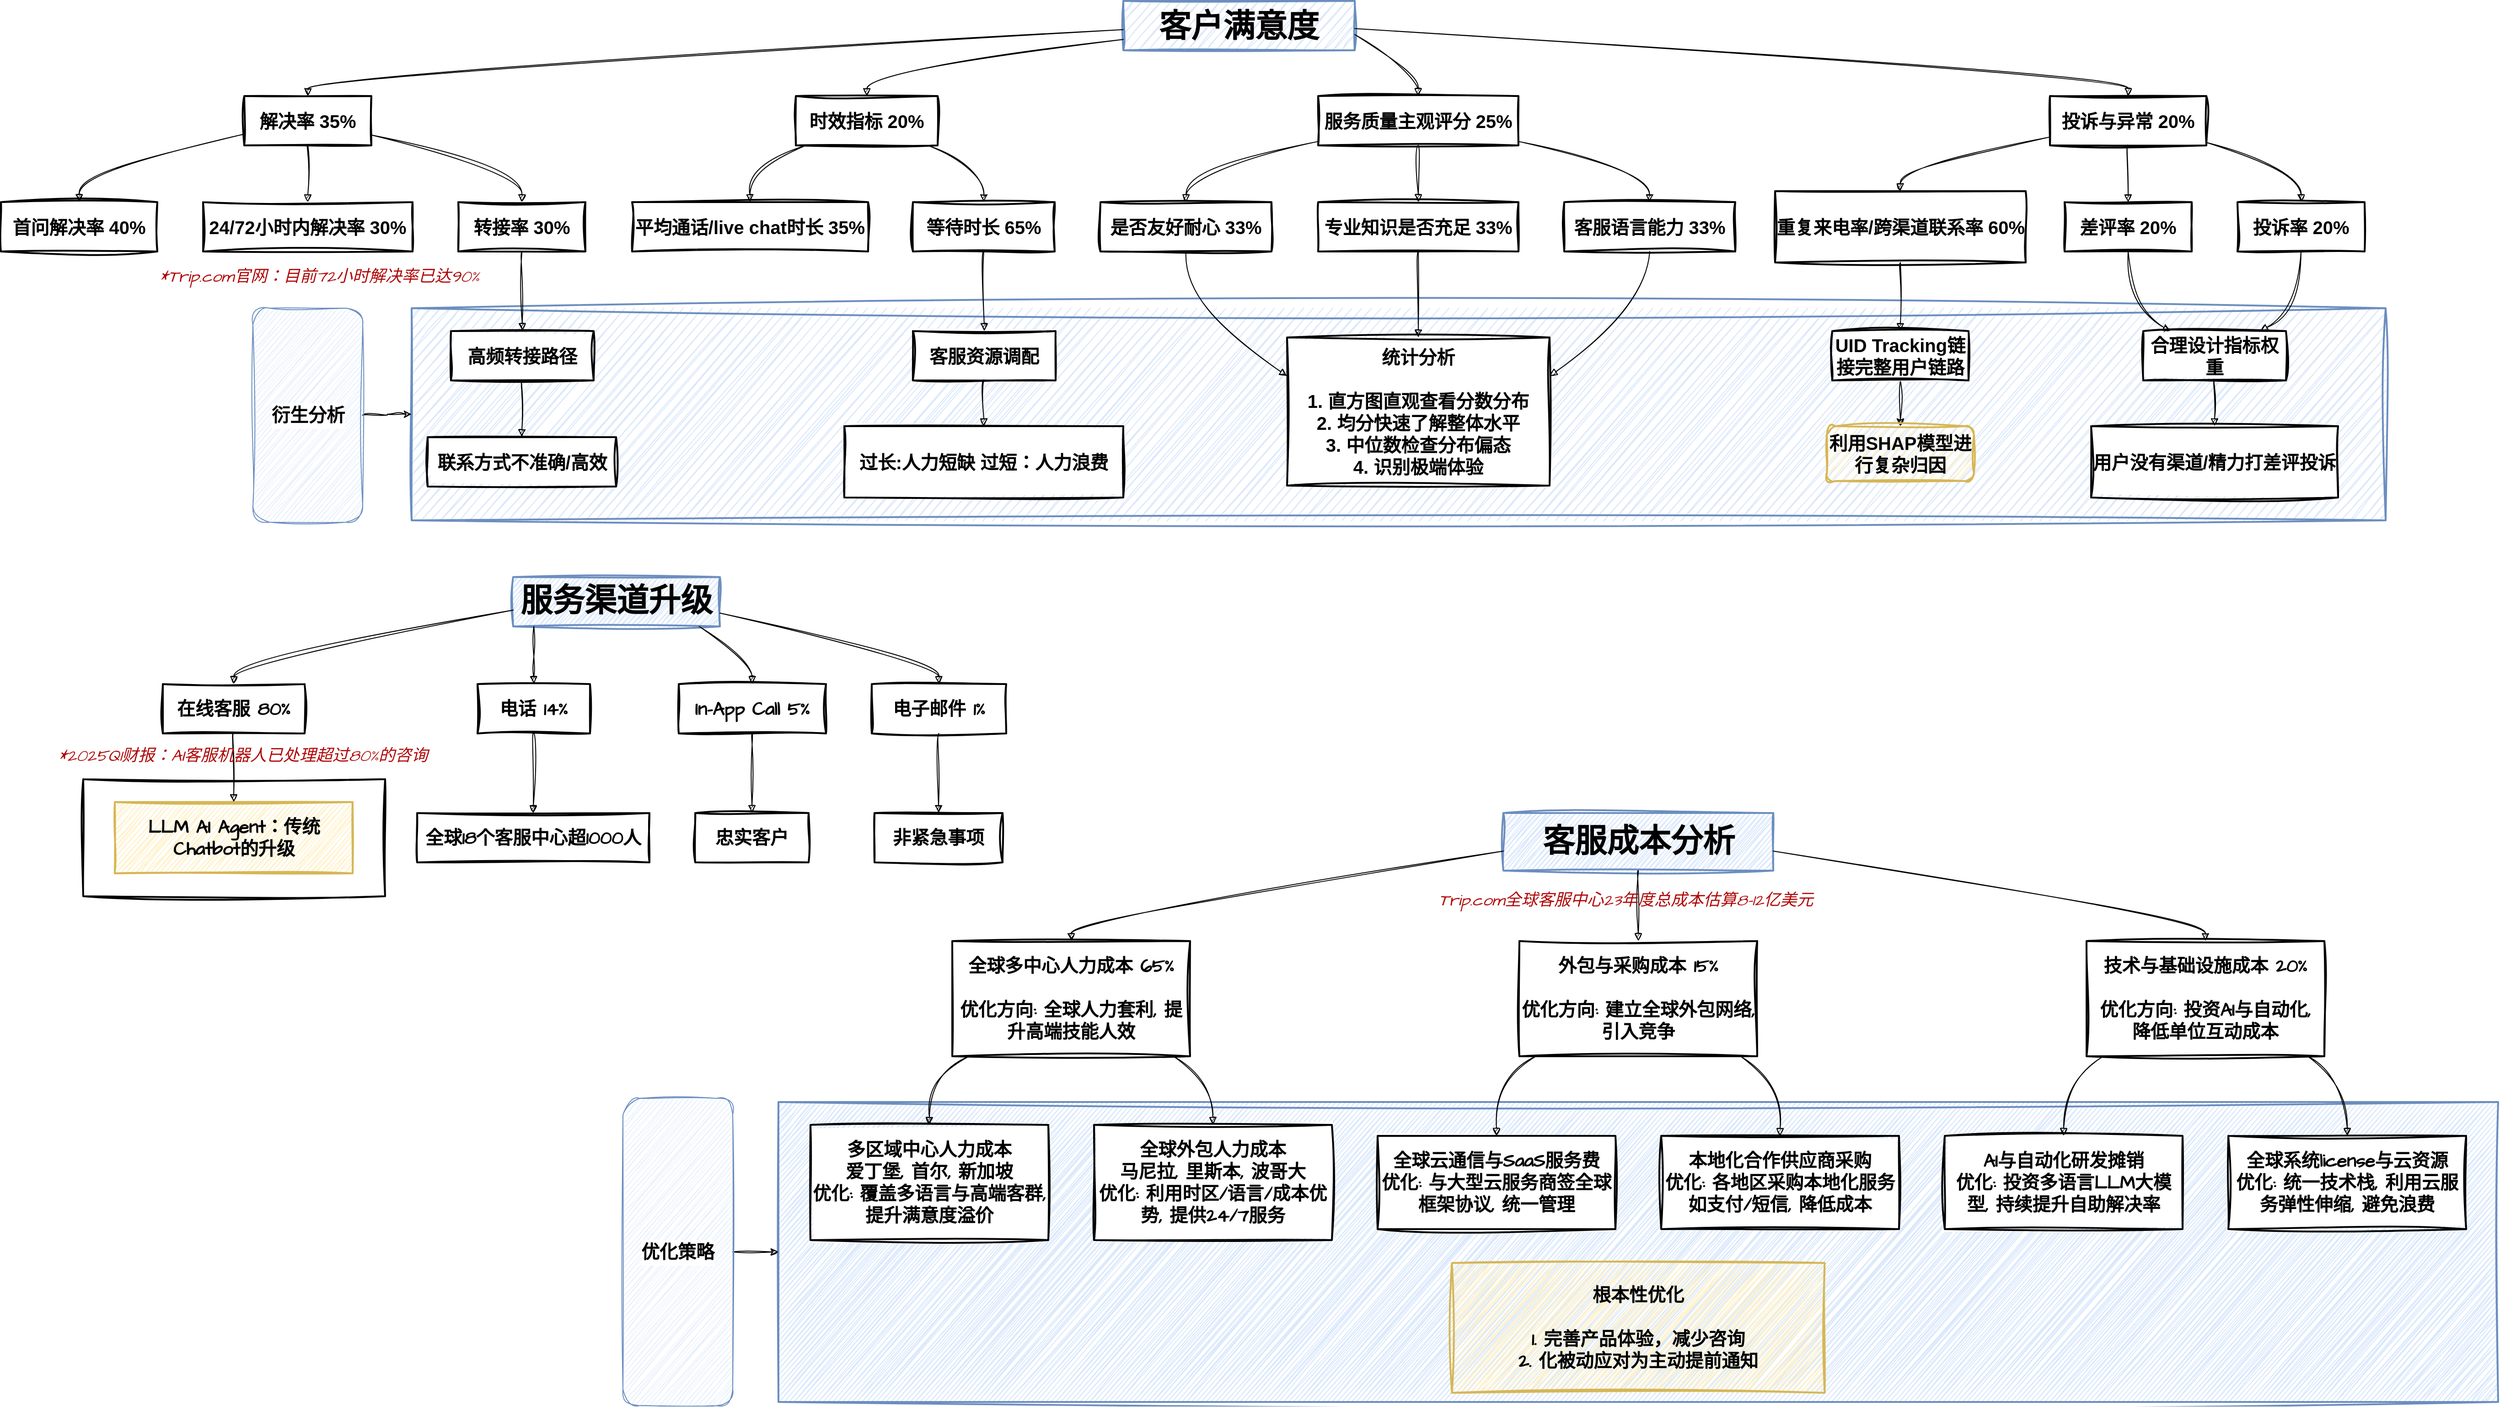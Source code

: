 <mxfile version="28.1.2">
  <diagram name="Page-1" id="3zXfmYanh7eGdWzNL5VJ">
    <mxGraphModel dx="3768" dy="1750" grid="1" gridSize="10" guides="1" tooltips="1" connect="1" arrows="1" fold="1" page="1" pageScale="1" pageWidth="850" pageHeight="1100" math="0" shadow="0">
      <root>
        <mxCell id="0" />
        <mxCell id="1" parent="0" />
        <mxCell id="dHYVEczdk2FGWJeY0932-1" value="" style="whiteSpace=wrap;strokeWidth=2;sketch=1;curveFitting=1;jiggle=2;fillColor=#dae8fc;strokeColor=#6c8ebf;fontStyle=5;fontSize=20;fontColor=light-dark(#46C7FF,#EDEDED);" vertex="1" parent="1">
          <mxGeometry x="469" y="356" width="2158" height="232" as="geometry" />
        </mxCell>
        <mxCell id="dHYVEczdk2FGWJeY0932-2" value="客户满意度" style="whiteSpace=wrap;strokeWidth=2;sketch=1;curveFitting=1;jiggle=2;fillColor=#dae8fc;strokeColor=#6c8ebf;fontStyle=1;fontSize=35;" vertex="1" parent="1">
          <mxGeometry x="1247" y="20" width="253" height="54" as="geometry" />
        </mxCell>
        <mxCell id="dHYVEczdk2FGWJeY0932-3" value="解决率 35%" style="whiteSpace=wrap;strokeWidth=2;sketch=1;curveFitting=1;jiggle=2;fontStyle=1;fontSize=20;" vertex="1" parent="1">
          <mxGeometry x="286" y="124" width="139" height="54" as="geometry" />
        </mxCell>
        <mxCell id="dHYVEczdk2FGWJeY0932-4" value="首问解决率 40%" style="whiteSpace=wrap;strokeWidth=2;sketch=1;curveFitting=1;jiggle=2;fontStyle=1;fontSize=20;" vertex="1" parent="1">
          <mxGeometry x="20" y="240" width="171" height="54" as="geometry" />
        </mxCell>
        <mxCell id="dHYVEczdk2FGWJeY0932-5" value="24/72小时内解决率 30%" style="whiteSpace=wrap;strokeWidth=2;sketch=1;curveFitting=1;jiggle=2;fontStyle=1;fontSize=20;" vertex="1" parent="1">
          <mxGeometry x="241" y="240" width="229" height="54" as="geometry" />
        </mxCell>
        <mxCell id="dHYVEczdk2FGWJeY0932-6" value="转接率 30%" style="whiteSpace=wrap;strokeWidth=2;sketch=1;curveFitting=1;jiggle=2;fontStyle=1;fontSize=20;" vertex="1" parent="1">
          <mxGeometry x="520" y="240" width="139" height="54" as="geometry" />
        </mxCell>
        <mxCell id="dHYVEczdk2FGWJeY0932-7" value="高频转接路径" style="whiteSpace=wrap;strokeWidth=2;sketch=1;curveFitting=1;jiggle=2;fontStyle=1;fontSize=20;" vertex="1" parent="1">
          <mxGeometry x="512" y="381" width="156" height="54" as="geometry" />
        </mxCell>
        <mxCell id="dHYVEczdk2FGWJeY0932-8" value="时效指标 20%" style="whiteSpace=wrap;strokeWidth=2;sketch=1;curveFitting=1;jiggle=2;fontStyle=1;fontSize=20;" vertex="1" parent="1">
          <mxGeometry x="889" y="124" width="155" height="54" as="geometry" />
        </mxCell>
        <mxCell id="dHYVEczdk2FGWJeY0932-9" value="平均通话/live chat时长 35%" style="whiteSpace=wrap;strokeWidth=2;sketch=1;curveFitting=1;jiggle=2;fontStyle=1;fontSize=20;" vertex="1" parent="1">
          <mxGeometry x="710" y="240" width="258" height="54" as="geometry" />
        </mxCell>
        <mxCell id="dHYVEczdk2FGWJeY0932-10" value="等待时长 65%" style="whiteSpace=wrap;strokeWidth=2;sketch=1;curveFitting=1;jiggle=2;fontStyle=1;fontSize=20;" vertex="1" parent="1">
          <mxGeometry x="1017" y="240" width="155" height="54" as="geometry" />
        </mxCell>
        <mxCell id="dHYVEczdk2FGWJeY0932-11" value="客服资源调配" style="whiteSpace=wrap;strokeWidth=2;sketch=1;curveFitting=1;jiggle=2;fontStyle=1;fontSize=20;" vertex="1" parent="1">
          <mxGeometry x="1017" y="381" width="156" height="54" as="geometry" />
        </mxCell>
        <mxCell id="dHYVEczdk2FGWJeY0932-12" value="服务质量主观评分 25%" style="whiteSpace=wrap;strokeWidth=2;sketch=1;curveFitting=1;jiggle=2;fontStyle=1;fontSize=20;" vertex="1" parent="1">
          <mxGeometry x="1460" y="124" width="219" height="54" as="geometry" />
        </mxCell>
        <mxCell id="dHYVEczdk2FGWJeY0932-13" value="是否友好耐心 33%" style="whiteSpace=wrap;strokeWidth=2;sketch=1;curveFitting=1;jiggle=2;fontStyle=1;fontSize=20;" vertex="1" parent="1">
          <mxGeometry x="1222" y="240" width="187" height="54" as="geometry" />
        </mxCell>
        <mxCell id="dHYVEczdk2FGWJeY0932-14" value="专业知识是否充足 33%" style="whiteSpace=wrap;strokeWidth=2;sketch=1;curveFitting=1;jiggle=2;fontStyle=1;fontSize=20;" vertex="1" parent="1">
          <mxGeometry x="1460" y="240" width="219" height="54" as="geometry" />
        </mxCell>
        <mxCell id="dHYVEczdk2FGWJeY0932-15" value="客服语言能力 33%" style="whiteSpace=wrap;strokeWidth=2;sketch=1;curveFitting=1;jiggle=2;fontStyle=1;fontSize=20;" vertex="1" parent="1">
          <mxGeometry x="1729" y="240" width="187" height="54" as="geometry" />
        </mxCell>
        <mxCell id="dHYVEczdk2FGWJeY0932-16" value="统计分析&#xa;&#xa;1. 直方图直观查看分数分布&#xa;2. 均分快速了解整体水平&#xa;3. 中位数检查分布偏态&#xa;4. 识别极端体验" style="whiteSpace=wrap;strokeWidth=2;sketch=1;curveFitting=1;jiggle=2;fontStyle=1;fontSize=20;" vertex="1" parent="1">
          <mxGeometry x="1426" y="388" width="287" height="162" as="geometry" />
        </mxCell>
        <mxCell id="dHYVEczdk2FGWJeY0932-17" value="投诉与异常 20%" style="whiteSpace=wrap;strokeWidth=2;sketch=1;curveFitting=1;jiggle=2;fontStyle=1;fontSize=20;" vertex="1" parent="1">
          <mxGeometry x="2260" y="124" width="171" height="54" as="geometry" />
        </mxCell>
        <mxCell id="dHYVEczdk2FGWJeY0932-18" value="重复来电率/跨渠道联系率 60%" style="whiteSpace=wrap;strokeWidth=2;sketch=1;curveFitting=1;jiggle=2;fontStyle=1;fontSize=20;" vertex="1" parent="1">
          <mxGeometry x="1959.5" y="228" width="274" height="78" as="geometry" />
        </mxCell>
        <mxCell id="dHYVEczdk2FGWJeY0932-107" value="" style="edgeStyle=orthogonalEdgeStyle;rounded=0;sketch=1;hachureGap=4;jiggle=2;curveFitting=1;orthogonalLoop=1;jettySize=auto;html=1;fontFamily=Architects Daughter;fontSource=https%3A%2F%2Ffonts.googleapis.com%2Fcss%3Ffamily%3DArchitects%2BDaughter;fontSize=20;" edge="1" parent="1" source="dHYVEczdk2FGWJeY0932-19" target="dHYVEczdk2FGWJeY0932-106">
          <mxGeometry relative="1" as="geometry" />
        </mxCell>
        <mxCell id="dHYVEczdk2FGWJeY0932-19" value="UID Tracking链接完整用户链路" style="whiteSpace=wrap;strokeWidth=2;sketch=1;curveFitting=1;jiggle=2;fontStyle=1;fontSize=20;" vertex="1" parent="1">
          <mxGeometry x="2022" y="381" width="149" height="54" as="geometry" />
        </mxCell>
        <mxCell id="dHYVEczdk2FGWJeY0932-20" value="差评率 20%" style="whiteSpace=wrap;strokeWidth=2;sketch=1;curveFitting=1;jiggle=2;fontStyle=1;fontSize=20;" vertex="1" parent="1">
          <mxGeometry x="2276" y="240" width="139" height="54" as="geometry" />
        </mxCell>
        <mxCell id="dHYVEczdk2FGWJeY0932-21" value="合理设计指标权重" style="whiteSpace=wrap;strokeWidth=2;sketch=1;curveFitting=1;jiggle=2;fontStyle=1;fontSize=20;" vertex="1" parent="1">
          <mxGeometry x="2362" y="381" width="156" height="54" as="geometry" />
        </mxCell>
        <mxCell id="dHYVEczdk2FGWJeY0932-22" value="投诉率 20%" style="whiteSpace=wrap;strokeWidth=2;sketch=1;curveFitting=1;jiggle=2;fontStyle=1;fontSize=20;" vertex="1" parent="1">
          <mxGeometry x="2465" y="240" width="139" height="54" as="geometry" />
        </mxCell>
        <mxCell id="dHYVEczdk2FGWJeY0932-23" value="联系方式不准确/高效" style="whiteSpace=wrap;strokeWidth=2;sketch=1;curveFitting=1;jiggle=2;fontStyle=1;fontSize=20;" vertex="1" parent="1">
          <mxGeometry x="486.5" y="497" width="206" height="54" as="geometry" />
        </mxCell>
        <mxCell id="dHYVEczdk2FGWJeY0932-24" value="过长:人力短缺 过短：人力浪费" style="whiteSpace=wrap;strokeWidth=2;sketch=1;curveFitting=1;jiggle=2;fontStyle=1;fontSize=20;" vertex="1" parent="1">
          <mxGeometry x="942" y="485" width="305" height="78" as="geometry" />
        </mxCell>
        <mxCell id="dHYVEczdk2FGWJeY0932-25" value="用户没有渠道/精力打差评投诉" style="whiteSpace=wrap;strokeWidth=2;sketch=1;curveFitting=1;jiggle=2;fontStyle=1;fontSize=20;" vertex="1" parent="1">
          <mxGeometry x="2305" y="485" width="270" height="78" as="geometry" />
        </mxCell>
        <mxCell id="dHYVEczdk2FGWJeY0932-26" value="" style="curved=1;startArrow=none;endArrow=block;exitX=0;exitY=0.58;entryX=0.5;entryY=0;rounded=0;sketch=1;curveFitting=1;jiggle=2;fontStyle=1;fontSize=20;" edge="1" parent="1" source="dHYVEczdk2FGWJeY0932-2" target="dHYVEczdk2FGWJeY0932-3">
          <mxGeometry relative="1" as="geometry">
            <Array as="points">
              <mxPoint x="356" y="99" />
            </Array>
          </mxGeometry>
        </mxCell>
        <mxCell id="dHYVEczdk2FGWJeY0932-27" value="" style="curved=1;startArrow=none;endArrow=block;exitX=0;exitY=0.77;entryX=0.5;entryY=0;rounded=0;sketch=1;curveFitting=1;jiggle=2;fontStyle=1;fontSize=20;" edge="1" parent="1" source="dHYVEczdk2FGWJeY0932-3" target="dHYVEczdk2FGWJeY0932-4">
          <mxGeometry relative="1" as="geometry">
            <Array as="points">
              <mxPoint x="106" y="203" />
            </Array>
          </mxGeometry>
        </mxCell>
        <mxCell id="dHYVEczdk2FGWJeY0932-28" value="" style="curved=1;startArrow=none;endArrow=block;exitX=0.5;exitY=1;entryX=0.5;entryY=0;rounded=0;sketch=1;curveFitting=1;jiggle=2;fontStyle=1;fontSize=20;" edge="1" parent="1" source="dHYVEczdk2FGWJeY0932-3" target="dHYVEczdk2FGWJeY0932-5">
          <mxGeometry relative="1" as="geometry">
            <Array as="points" />
          </mxGeometry>
        </mxCell>
        <mxCell id="dHYVEczdk2FGWJeY0932-29" value="" style="curved=1;startArrow=none;endArrow=block;exitX=1;exitY=0.79;entryX=0.5;entryY=0;rounded=0;sketch=1;curveFitting=1;jiggle=2;fontStyle=1;fontSize=20;" edge="1" parent="1" source="dHYVEczdk2FGWJeY0932-3" target="dHYVEczdk2FGWJeY0932-6">
          <mxGeometry relative="1" as="geometry">
            <Array as="points">
              <mxPoint x="590" y="203" />
            </Array>
          </mxGeometry>
        </mxCell>
        <mxCell id="dHYVEczdk2FGWJeY0932-30" value="" style="curved=1;startArrow=none;endArrow=block;exitX=0.5;exitY=1;entryX=0.5;entryY=0;rounded=0;sketch=1;curveFitting=1;jiggle=2;fontStyle=1;fontSize=20;" edge="1" parent="1" source="dHYVEczdk2FGWJeY0932-6" target="dHYVEczdk2FGWJeY0932-7">
          <mxGeometry relative="1" as="geometry">
            <Array as="points" />
          </mxGeometry>
        </mxCell>
        <mxCell id="dHYVEczdk2FGWJeY0932-31" value="" style="curved=1;startArrow=none;endArrow=block;exitX=0;exitY=0.78;entryX=0.5;entryY=0;rounded=0;sketch=1;curveFitting=1;jiggle=2;fontStyle=1;fontSize=20;" edge="1" parent="1" source="dHYVEczdk2FGWJeY0932-2" target="dHYVEczdk2FGWJeY0932-8">
          <mxGeometry relative="1" as="geometry">
            <Array as="points">
              <mxPoint x="967" y="99" />
            </Array>
          </mxGeometry>
        </mxCell>
        <mxCell id="dHYVEczdk2FGWJeY0932-32" value="" style="curved=1;startArrow=none;endArrow=block;exitX=0.07;exitY=1;entryX=0.5;entryY=0;rounded=0;sketch=1;curveFitting=1;jiggle=2;fontStyle=1;fontSize=20;" edge="1" parent="1" source="dHYVEczdk2FGWJeY0932-8" target="dHYVEczdk2FGWJeY0932-9">
          <mxGeometry relative="1" as="geometry">
            <Array as="points">
              <mxPoint x="838" y="203" />
            </Array>
          </mxGeometry>
        </mxCell>
        <mxCell id="dHYVEczdk2FGWJeY0932-33" value="" style="curved=1;startArrow=none;endArrow=block;exitX=0.93;exitY=1;entryX=0.5;entryY=0;rounded=0;sketch=1;curveFitting=1;jiggle=2;fontStyle=1;fontSize=20;" edge="1" parent="1" source="dHYVEczdk2FGWJeY0932-8" target="dHYVEczdk2FGWJeY0932-10">
          <mxGeometry relative="1" as="geometry">
            <Array as="points">
              <mxPoint x="1095" y="203" />
            </Array>
          </mxGeometry>
        </mxCell>
        <mxCell id="dHYVEczdk2FGWJeY0932-34" value="" style="curved=1;startArrow=none;endArrow=block;exitX=0.5;exitY=1;entryX=0.5;entryY=0;rounded=0;sketch=1;curveFitting=1;jiggle=2;fontStyle=1;fontSize=20;" edge="1" parent="1" source="dHYVEczdk2FGWJeY0932-10" target="dHYVEczdk2FGWJeY0932-11">
          <mxGeometry relative="1" as="geometry">
            <Array as="points" />
          </mxGeometry>
        </mxCell>
        <mxCell id="dHYVEczdk2FGWJeY0932-35" value="" style="curved=1;startArrow=none;endArrow=block;exitX=1;exitY=0.68;entryX=0.5;entryY=0;rounded=0;sketch=1;curveFitting=1;jiggle=2;fontStyle=1;fontSize=20;" edge="1" parent="1" source="dHYVEczdk2FGWJeY0932-2" target="dHYVEczdk2FGWJeY0932-12">
          <mxGeometry relative="1" as="geometry">
            <Array as="points">
              <mxPoint x="1569" y="99" />
            </Array>
          </mxGeometry>
        </mxCell>
        <mxCell id="dHYVEczdk2FGWJeY0932-36" value="" style="curved=1;startArrow=none;endArrow=block;exitX=0;exitY=0.92;entryX=0.5;entryY=0;rounded=0;sketch=1;curveFitting=1;jiggle=2;fontStyle=1;fontSize=20;" edge="1" parent="1" source="dHYVEczdk2FGWJeY0932-12" target="dHYVEczdk2FGWJeY0932-13">
          <mxGeometry relative="1" as="geometry">
            <Array as="points">
              <mxPoint x="1316" y="203" />
            </Array>
          </mxGeometry>
        </mxCell>
        <mxCell id="dHYVEczdk2FGWJeY0932-37" value="" style="curved=1;startArrow=none;endArrow=block;exitX=0.5;exitY=1;entryX=0.5;entryY=0;rounded=0;sketch=1;curveFitting=1;jiggle=2;fontStyle=1;fontSize=20;" edge="1" parent="1" source="dHYVEczdk2FGWJeY0932-12" target="dHYVEczdk2FGWJeY0932-14">
          <mxGeometry relative="1" as="geometry">
            <Array as="points" />
          </mxGeometry>
        </mxCell>
        <mxCell id="dHYVEczdk2FGWJeY0932-38" value="" style="curved=1;startArrow=none;endArrow=block;exitX=1;exitY=0.92;entryX=0.5;entryY=0;rounded=0;sketch=1;curveFitting=1;jiggle=2;fontStyle=1;fontSize=20;" edge="1" parent="1" source="dHYVEczdk2FGWJeY0932-12" target="dHYVEczdk2FGWJeY0932-15">
          <mxGeometry relative="1" as="geometry">
            <Array as="points">
              <mxPoint x="1822" y="203" />
            </Array>
          </mxGeometry>
        </mxCell>
        <mxCell id="dHYVEczdk2FGWJeY0932-39" value="" style="curved=1;startArrow=none;endArrow=block;exitX=0.5;exitY=1;entryX=0;entryY=0.26;rounded=0;sketch=1;curveFitting=1;jiggle=2;fontStyle=1;fontSize=20;" edge="1" parent="1" source="dHYVEczdk2FGWJeY0932-13" target="dHYVEczdk2FGWJeY0932-16">
          <mxGeometry relative="1" as="geometry">
            <Array as="points">
              <mxPoint x="1316" y="356" />
            </Array>
          </mxGeometry>
        </mxCell>
        <mxCell id="dHYVEczdk2FGWJeY0932-40" value="" style="curved=1;startArrow=none;endArrow=block;exitX=0.5;exitY=1;entryX=0.5;entryY=0;rounded=0;sketch=1;curveFitting=1;jiggle=2;fontStyle=1;fontSize=20;" edge="1" parent="1" source="dHYVEczdk2FGWJeY0932-14" target="dHYVEczdk2FGWJeY0932-16">
          <mxGeometry relative="1" as="geometry">
            <Array as="points" />
          </mxGeometry>
        </mxCell>
        <mxCell id="dHYVEczdk2FGWJeY0932-41" value="" style="curved=1;startArrow=none;endArrow=block;exitX=0.5;exitY=1;entryX=1;entryY=0.26;rounded=0;sketch=1;curveFitting=1;jiggle=2;fontStyle=1;fontSize=20;" edge="1" parent="1" source="dHYVEczdk2FGWJeY0932-15" target="dHYVEczdk2FGWJeY0932-16">
          <mxGeometry relative="1" as="geometry">
            <Array as="points">
              <mxPoint x="1822" y="356" />
            </Array>
          </mxGeometry>
        </mxCell>
        <mxCell id="dHYVEczdk2FGWJeY0932-42" value="" style="curved=1;startArrow=none;endArrow=block;exitX=1;exitY=0.56;entryX=0.5;entryY=0;rounded=0;sketch=1;curveFitting=1;jiggle=2;fontStyle=1;fontSize=20;" edge="1" parent="1" source="dHYVEczdk2FGWJeY0932-2" target="dHYVEczdk2FGWJeY0932-17">
          <mxGeometry relative="1" as="geometry">
            <Array as="points">
              <mxPoint x="2346" y="99" />
            </Array>
          </mxGeometry>
        </mxCell>
        <mxCell id="dHYVEczdk2FGWJeY0932-43" value="" style="curved=1;startArrow=none;endArrow=block;exitX=0;exitY=0.83;entryX=0.5;entryY=0;rounded=0;sketch=1;curveFitting=1;jiggle=2;fontStyle=1;fontSize=20;" edge="1" parent="1" source="dHYVEczdk2FGWJeY0932-17" target="dHYVEczdk2FGWJeY0932-18">
          <mxGeometry relative="1" as="geometry">
            <Array as="points">
              <mxPoint x="2096" y="203" />
            </Array>
          </mxGeometry>
        </mxCell>
        <mxCell id="dHYVEczdk2FGWJeY0932-44" value="" style="curved=1;startArrow=none;endArrow=block;exitX=0.5;exitY=1;entryX=0.5;entryY=0;rounded=0;sketch=1;curveFitting=1;jiggle=2;fontStyle=1;fontSize=20;" edge="1" parent="1" source="dHYVEczdk2FGWJeY0932-18" target="dHYVEczdk2FGWJeY0932-19">
          <mxGeometry relative="1" as="geometry">
            <Array as="points" />
          </mxGeometry>
        </mxCell>
        <mxCell id="dHYVEczdk2FGWJeY0932-45" value="" style="curved=1;startArrow=none;endArrow=block;exitX=0.5;exitY=1;entryX=0.5;entryY=0;rounded=0;sketch=1;curveFitting=1;jiggle=2;fontStyle=1;fontSize=20;" edge="1" parent="1" source="dHYVEczdk2FGWJeY0932-17" target="dHYVEczdk2FGWJeY0932-20">
          <mxGeometry relative="1" as="geometry">
            <Array as="points" />
          </mxGeometry>
        </mxCell>
        <mxCell id="dHYVEczdk2FGWJeY0932-46" value="" style="curved=1;startArrow=none;endArrow=block;exitX=0.5;exitY=1;entryX=0.19;entryY=0;rounded=0;sketch=1;curveFitting=1;jiggle=2;fontStyle=1;fontSize=20;" edge="1" parent="1" source="dHYVEczdk2FGWJeY0932-20" target="dHYVEczdk2FGWJeY0932-21">
          <mxGeometry relative="1" as="geometry">
            <Array as="points">
              <mxPoint x="2346" y="356" />
            </Array>
          </mxGeometry>
        </mxCell>
        <mxCell id="dHYVEczdk2FGWJeY0932-47" value="" style="curved=1;startArrow=none;endArrow=block;exitX=1;exitY=0.94;entryX=0.5;entryY=0;rounded=0;sketch=1;curveFitting=1;jiggle=2;fontStyle=1;fontSize=20;" edge="1" parent="1" source="dHYVEczdk2FGWJeY0932-17" target="dHYVEczdk2FGWJeY0932-22">
          <mxGeometry relative="1" as="geometry">
            <Array as="points">
              <mxPoint x="2535" y="203" />
            </Array>
          </mxGeometry>
        </mxCell>
        <mxCell id="dHYVEczdk2FGWJeY0932-48" value="" style="curved=1;startArrow=none;endArrow=block;exitX=0.5;exitY=1;entryX=0.82;entryY=0;rounded=0;sketch=1;curveFitting=1;jiggle=2;fontStyle=1;fontSize=20;" edge="1" parent="1" source="dHYVEczdk2FGWJeY0932-22" target="dHYVEczdk2FGWJeY0932-21">
          <mxGeometry relative="1" as="geometry">
            <Array as="points">
              <mxPoint x="2535" y="356" />
            </Array>
          </mxGeometry>
        </mxCell>
        <mxCell id="dHYVEczdk2FGWJeY0932-49" value="" style="curved=1;startArrow=none;endArrow=block;exitX=0.5;exitY=1;entryX=0.5;entryY=0;rounded=0;sketch=1;curveFitting=1;jiggle=2;fontStyle=1;fontSize=20;" edge="1" parent="1" source="dHYVEczdk2FGWJeY0932-7" target="dHYVEczdk2FGWJeY0932-23">
          <mxGeometry relative="1" as="geometry">
            <Array as="points" />
          </mxGeometry>
        </mxCell>
        <mxCell id="dHYVEczdk2FGWJeY0932-50" value="" style="curved=1;startArrow=none;endArrow=block;exitX=0.5;exitY=1;entryX=0.5;entryY=0;rounded=0;sketch=1;curveFitting=1;jiggle=2;fontStyle=1;fontSize=20;" edge="1" parent="1" source="dHYVEczdk2FGWJeY0932-11" target="dHYVEczdk2FGWJeY0932-24">
          <mxGeometry relative="1" as="geometry">
            <Array as="points" />
          </mxGeometry>
        </mxCell>
        <mxCell id="dHYVEczdk2FGWJeY0932-51" value="" style="curved=1;startArrow=none;endArrow=block;exitX=0.5;exitY=1;entryX=0.5;entryY=0;rounded=0;sketch=1;curveFitting=1;jiggle=2;fontStyle=1;fontSize=20;" edge="1" parent="1" source="dHYVEczdk2FGWJeY0932-21" target="dHYVEczdk2FGWJeY0932-25">
          <mxGeometry relative="1" as="geometry">
            <Array as="points" />
          </mxGeometry>
        </mxCell>
        <mxCell id="dHYVEczdk2FGWJeY0932-52" value="" style="whiteSpace=wrap;strokeWidth=2;sketch=1;hachureGap=4;jiggle=2;curveFitting=1;fontFamily=Architects Daughter;fontSource=https%3A%2F%2Ffonts.googleapis.com%2Fcss%3Ffamily%3DArchitects%2BDaughter;fontSize=20;fontStyle=1" vertex="1" parent="1">
          <mxGeometry x="110" y="871" width="330" height="128" as="geometry" />
        </mxCell>
        <mxCell id="dHYVEczdk2FGWJeY0932-53" value="服务渠道升级" style="whiteSpace=wrap;strokeWidth=2;sketch=1;hachureGap=4;jiggle=2;curveFitting=1;fontFamily=Architects Daughter;fontSource=https%3A%2F%2Ffonts.googleapis.com%2Fcss%3Ffamily%3DArchitects%2BDaughter;fontSize=35;fontStyle=1;fillColor=#dae8fc;strokeColor=#6c8ebf;" vertex="1" parent="1">
          <mxGeometry x="580" y="650" width="226" height="54" as="geometry" />
        </mxCell>
        <mxCell id="dHYVEczdk2FGWJeY0932-54" value="电话 14%" style="whiteSpace=wrap;strokeWidth=2;sketch=1;hachureGap=4;jiggle=2;curveFitting=1;fontFamily=Architects Daughter;fontSource=https%3A%2F%2Ffonts.googleapis.com%2Fcss%3Ffamily%3DArchitects%2BDaughter;fontSize=20;fontStyle=1" vertex="1" parent="1">
          <mxGeometry x="541" y="767" width="123" height="54" as="geometry" />
        </mxCell>
        <mxCell id="dHYVEczdk2FGWJeY0932-55" value="全球18个客服中心超1000人" style="whiteSpace=wrap;strokeWidth=2;sketch=1;hachureGap=4;jiggle=2;curveFitting=1;fontFamily=Architects Daughter;fontSource=https%3A%2F%2Ffonts.googleapis.com%2Fcss%3Ffamily%3DArchitects%2BDaughter;fontSize=20;fontStyle=1" vertex="1" parent="1">
          <mxGeometry x="475" y="908" width="254" height="54" as="geometry" />
        </mxCell>
        <mxCell id="dHYVEczdk2FGWJeY0932-56" value="在线客服 80%" style="whiteSpace=wrap;strokeWidth=2;sketch=1;hachureGap=4;jiggle=2;curveFitting=1;fontFamily=Architects Daughter;fontSource=https%3A%2F%2Ffonts.googleapis.com%2Fcss%3Ffamily%3DArchitects%2BDaughter;fontSize=20;fontStyle=1" vertex="1" parent="1">
          <mxGeometry x="197" y="767" width="155" height="54" as="geometry" />
        </mxCell>
        <mxCell id="dHYVEczdk2FGWJeY0932-57" value="LLM AI Agent：传统Chatbot的升级" style="whiteSpace=wrap;strokeWidth=2;sketch=1;hachureGap=4;jiggle=2;curveFitting=1;fontFamily=Architects Daughter;fontSource=https%3A%2F%2Ffonts.googleapis.com%2Fcss%3Ffamily%3DArchitects%2BDaughter;fontSize=20;fontStyle=1;fillColor=#fff2cc;strokeColor=#d6b656;" vertex="1" parent="1">
          <mxGeometry x="144.5" y="896" width="260" height="78" as="geometry" />
        </mxCell>
        <mxCell id="dHYVEczdk2FGWJeY0932-58" value="In-App Call 5%" style="whiteSpace=wrap;strokeWidth=2;sketch=1;hachureGap=4;jiggle=2;curveFitting=1;fontFamily=Architects Daughter;fontSource=https%3A%2F%2Ffonts.googleapis.com%2Fcss%3Ffamily%3DArchitects%2BDaughter;fontSize=20;fontStyle=1" vertex="1" parent="1">
          <mxGeometry x="761" y="767" width="161" height="54" as="geometry" />
        </mxCell>
        <mxCell id="dHYVEczdk2FGWJeY0932-59" value="忠实客户" style="whiteSpace=wrap;strokeWidth=2;sketch=1;hachureGap=4;jiggle=2;curveFitting=1;fontFamily=Architects Daughter;fontSource=https%3A%2F%2Ffonts.googleapis.com%2Fcss%3Ffamily%3DArchitects%2BDaughter;fontSize=20;fontStyle=1" vertex="1" parent="1">
          <mxGeometry x="779" y="908" width="124" height="54" as="geometry" />
        </mxCell>
        <mxCell id="dHYVEczdk2FGWJeY0932-60" value="电子邮件 1%" style="whiteSpace=wrap;strokeWidth=2;sketch=1;hachureGap=4;jiggle=2;curveFitting=1;fontFamily=Architects Daughter;fontSource=https%3A%2F%2Ffonts.googleapis.com%2Fcss%3Ffamily%3DArchitects%2BDaughter;fontSize=20;fontStyle=1" vertex="1" parent="1">
          <mxGeometry x="972" y="767" width="147" height="54" as="geometry" />
        </mxCell>
        <mxCell id="dHYVEczdk2FGWJeY0932-61" value="非紧急事项" style="whiteSpace=wrap;strokeWidth=2;sketch=1;hachureGap=4;jiggle=2;curveFitting=1;fontFamily=Architects Daughter;fontSource=https%3A%2F%2Ffonts.googleapis.com%2Fcss%3Ffamily%3DArchitects%2BDaughter;fontSize=20;fontStyle=1" vertex="1" parent="1">
          <mxGeometry x="975" y="908" width="140" height="54" as="geometry" />
        </mxCell>
        <mxCell id="dHYVEczdk2FGWJeY0932-62" value="" style="curved=1;startArrow=none;endArrow=block;exitX=0.1;exitY=1;entryX=0.5;entryY=0;rounded=0;sketch=1;hachureGap=4;jiggle=2;curveFitting=1;fontFamily=Architects Daughter;fontSource=https%3A%2F%2Ffonts.googleapis.com%2Fcss%3Ffamily%3DArchitects%2BDaughter;fontSize=20;fontStyle=1" edge="1" parent="1" source="dHYVEczdk2FGWJeY0932-53" target="dHYVEczdk2FGWJeY0932-54">
          <mxGeometry relative="1" as="geometry">
            <Array as="points">
              <mxPoint x="602" y="742" />
            </Array>
          </mxGeometry>
        </mxCell>
        <mxCell id="dHYVEczdk2FGWJeY0932-63" value="" style="curved=1;startArrow=none;endArrow=block;exitX=0.5;exitY=1;entryX=0.5;entryY=0;rounded=0;sketch=1;hachureGap=4;jiggle=2;curveFitting=1;fontFamily=Architects Daughter;fontSource=https%3A%2F%2Ffonts.googleapis.com%2Fcss%3Ffamily%3DArchitects%2BDaughter;fontSize=20;fontStyle=1" edge="1" parent="1" source="dHYVEczdk2FGWJeY0932-54" target="dHYVEczdk2FGWJeY0932-55">
          <mxGeometry relative="1" as="geometry">
            <Array as="points" />
          </mxGeometry>
        </mxCell>
        <mxCell id="dHYVEczdk2FGWJeY0932-64" value="" style="curved=1;startArrow=none;endArrow=block;exitX=0;exitY=0.67;entryX=0.5;entryY=0;rounded=0;sketch=1;hachureGap=4;jiggle=2;curveFitting=1;fontFamily=Architects Daughter;fontSource=https%3A%2F%2Ffonts.googleapis.com%2Fcss%3Ffamily%3DArchitects%2BDaughter;fontSize=20;fontStyle=1" edge="1" parent="1" source="dHYVEczdk2FGWJeY0932-53" target="dHYVEczdk2FGWJeY0932-56">
          <mxGeometry relative="1" as="geometry">
            <Array as="points">
              <mxPoint x="275" y="742" />
            </Array>
          </mxGeometry>
        </mxCell>
        <mxCell id="dHYVEczdk2FGWJeY0932-65" value="" style="curved=1;startArrow=none;endArrow=block;exitX=0.5;exitY=1;entryX=0.5;entryY=0;rounded=0;sketch=1;hachureGap=4;jiggle=2;curveFitting=1;fontFamily=Architects Daughter;fontSource=https%3A%2F%2Ffonts.googleapis.com%2Fcss%3Ffamily%3DArchitects%2BDaughter;fontSize=20;fontStyle=1" edge="1" parent="1" source="dHYVEczdk2FGWJeY0932-56" target="dHYVEczdk2FGWJeY0932-57">
          <mxGeometry relative="1" as="geometry">
            <Array as="points" />
          </mxGeometry>
        </mxCell>
        <mxCell id="dHYVEczdk2FGWJeY0932-66" value="" style="curved=1;startArrow=none;endArrow=block;exitX=0.9;exitY=1;entryX=0.5;entryY=0;rounded=0;sketch=1;hachureGap=4;jiggle=2;curveFitting=1;fontFamily=Architects Daughter;fontSource=https%3A%2F%2Ffonts.googleapis.com%2Fcss%3Ffamily%3DArchitects%2BDaughter;fontSize=20;fontStyle=1" edge="1" parent="1" source="dHYVEczdk2FGWJeY0932-53" target="dHYVEczdk2FGWJeY0932-58">
          <mxGeometry relative="1" as="geometry">
            <Array as="points">
              <mxPoint x="841" y="742" />
            </Array>
          </mxGeometry>
        </mxCell>
        <mxCell id="dHYVEczdk2FGWJeY0932-67" value="" style="curved=1;startArrow=none;endArrow=block;exitX=0.5;exitY=1;entryX=0.5;entryY=0;rounded=0;sketch=1;hachureGap=4;jiggle=2;curveFitting=1;fontFamily=Architects Daughter;fontSource=https%3A%2F%2Ffonts.googleapis.com%2Fcss%3Ffamily%3DArchitects%2BDaughter;fontSize=20;fontStyle=1" edge="1" parent="1" source="dHYVEczdk2FGWJeY0932-58" target="dHYVEczdk2FGWJeY0932-59">
          <mxGeometry relative="1" as="geometry">
            <Array as="points" />
          </mxGeometry>
        </mxCell>
        <mxCell id="dHYVEczdk2FGWJeY0932-68" value="" style="curved=1;startArrow=none;endArrow=block;exitX=1;exitY=0.73;entryX=0.5;entryY=0;rounded=0;sketch=1;hachureGap=4;jiggle=2;curveFitting=1;fontFamily=Architects Daughter;fontSource=https%3A%2F%2Ffonts.googleapis.com%2Fcss%3Ffamily%3DArchitects%2BDaughter;fontSize=20;fontStyle=1" edge="1" parent="1" source="dHYVEczdk2FGWJeY0932-53" target="dHYVEczdk2FGWJeY0932-60">
          <mxGeometry relative="1" as="geometry">
            <Array as="points">
              <mxPoint x="1045" y="742" />
            </Array>
          </mxGeometry>
        </mxCell>
        <mxCell id="dHYVEczdk2FGWJeY0932-69" value="" style="curved=1;startArrow=none;endArrow=block;exitX=0.5;exitY=1;entryX=0.5;entryY=0;rounded=0;sketch=1;hachureGap=4;jiggle=2;curveFitting=1;fontFamily=Architects Daughter;fontSource=https%3A%2F%2Ffonts.googleapis.com%2Fcss%3Ffamily%3DArchitects%2BDaughter;fontSize=20;fontStyle=1" edge="1" parent="1" source="dHYVEczdk2FGWJeY0932-60" target="dHYVEczdk2FGWJeY0932-61">
          <mxGeometry relative="1" as="geometry">
            <Array as="points" />
          </mxGeometry>
        </mxCell>
        <mxCell id="dHYVEczdk2FGWJeY0932-70" value="" style="whiteSpace=wrap;strokeWidth=2;sketch=1;hachureGap=4;jiggle=2;curveFitting=1;fontFamily=Architects Daughter;fontSource=https%3A%2F%2Ffonts.googleapis.com%2Fcss%3Ffamily%3DArchitects%2BDaughter;fillColor=#dae8fc;strokeColor=#6c8ebf;fontSize=20;" vertex="1" parent="1">
          <mxGeometry x="870" y="1224" width="1880" height="328" as="geometry" />
        </mxCell>
        <mxCell id="dHYVEczdk2FGWJeY0932-71" value="客服成本分析" style="whiteSpace=wrap;strokeWidth=2;sketch=1;hachureGap=4;jiggle=2;curveFitting=1;fontFamily=Architects Daughter;fontSource=https%3A%2F%2Ffonts.googleapis.com%2Fcss%3Ffamily%3DArchitects%2BDaughter;fontSize=35;fontStyle=1;fillColor=#dae8fc;strokeColor=#6c8ebf;" vertex="1" parent="1">
          <mxGeometry x="1662.5" y="908" width="295" height="63" as="geometry" />
        </mxCell>
        <mxCell id="dHYVEczdk2FGWJeY0932-72" value="全球多中心人力成本 65%&#xa;&#xa;优化方向: 全球人力套利, 提升高端技能人效" style="whiteSpace=wrap;strokeWidth=2;sketch=1;hachureGap=4;jiggle=2;curveFitting=1;fontFamily=Architects Daughter;fontSource=https%3A%2F%2Ffonts.googleapis.com%2Fcss%3Ffamily%3DArchitects%2BDaughter;fontSize=20;fontStyle=1" vertex="1" parent="1">
          <mxGeometry x="1060" y="1048" width="260" height="126" as="geometry" />
        </mxCell>
        <mxCell id="dHYVEczdk2FGWJeY0932-73" value="外包与采购成本 15%&#xa;&#xa;优化方向: 建立全球外包网络, 引入竞争" style="whiteSpace=wrap;strokeWidth=2;sketch=1;hachureGap=4;jiggle=2;curveFitting=1;fontFamily=Architects Daughter;fontSource=https%3A%2F%2Ffonts.googleapis.com%2Fcss%3Ffamily%3DArchitects%2BDaughter;fontSize=20;fontStyle=1" vertex="1" parent="1">
          <mxGeometry x="1680" y="1048" width="260" height="126" as="geometry" />
        </mxCell>
        <mxCell id="dHYVEczdk2FGWJeY0932-74" value="技术与基础设施成本 20%&#xa;&#xa;优化方向: 投资AI与自动化, 降低单位互动成本" style="whiteSpace=wrap;strokeWidth=2;sketch=1;hachureGap=4;jiggle=2;curveFitting=1;fontFamily=Architects Daughter;fontSource=https%3A%2F%2Ffonts.googleapis.com%2Fcss%3Ffamily%3DArchitects%2BDaughter;fontSize=20;fontStyle=1" vertex="1" parent="1">
          <mxGeometry x="2300" y="1048" width="260" height="126" as="geometry" />
        </mxCell>
        <mxCell id="dHYVEczdk2FGWJeY0932-75" value="多区域中心人力成本&#xa;爱丁堡, 首尔, 新加坡&#xa;优化: 覆盖多语言与高端客群, 提升满意度溢价" style="whiteSpace=wrap;strokeWidth=2;sketch=1;hachureGap=4;jiggle=2;curveFitting=1;fontFamily=Architects Daughter;fontSource=https%3A%2F%2Ffonts.googleapis.com%2Fcss%3Ffamily%3DArchitects%2BDaughter;fontSize=20;fontStyle=1" vertex="1" parent="1">
          <mxGeometry x="905" y="1249" width="260" height="126" as="geometry" />
        </mxCell>
        <mxCell id="dHYVEczdk2FGWJeY0932-76" value="全球外包人力成本&#xa;马尼拉, 里斯本, 波哥大&#xa;优化: 利用时区/语言/成本优势, 提供24/7服务" style="whiteSpace=wrap;strokeWidth=2;sketch=1;hachureGap=4;jiggle=2;curveFitting=1;fontFamily=Architects Daughter;fontSource=https%3A%2F%2Ffonts.googleapis.com%2Fcss%3Ffamily%3DArchitects%2BDaughter;fontSize=20;fontStyle=1" vertex="1" parent="1">
          <mxGeometry x="1215" y="1249" width="260" height="126" as="geometry" />
        </mxCell>
        <mxCell id="dHYVEczdk2FGWJeY0932-77" value="全球云通信与SaaS服务费&#xa;优化: 与大型云服务商签全球框架协议, 统一管理" style="whiteSpace=wrap;strokeWidth=2;sketch=1;hachureGap=4;jiggle=2;curveFitting=1;fontFamily=Architects Daughter;fontSource=https%3A%2F%2Ffonts.googleapis.com%2Fcss%3Ffamily%3DArchitects%2BDaughter;fontSize=20;fontStyle=1" vertex="1" parent="1">
          <mxGeometry x="1525" y="1261" width="260" height="102" as="geometry" />
        </mxCell>
        <mxCell id="dHYVEczdk2FGWJeY0932-78" value="本地化合作供应商采购&#xa;优化: 各地区采购本地化服务如支付/短信, 降低成本" style="whiteSpace=wrap;strokeWidth=2;sketch=1;hachureGap=4;jiggle=2;curveFitting=1;fontFamily=Architects Daughter;fontSource=https%3A%2F%2Ffonts.googleapis.com%2Fcss%3Ffamily%3DArchitects%2BDaughter;fontSize=20;fontStyle=1" vertex="1" parent="1">
          <mxGeometry x="1835" y="1261" width="260" height="102" as="geometry" />
        </mxCell>
        <mxCell id="dHYVEczdk2FGWJeY0932-79" value="AI与自动化研发摊销&#xa;优化: 投资多语言LLM大模型, 持续提升自助解决率" style="whiteSpace=wrap;strokeWidth=2;sketch=1;hachureGap=4;jiggle=2;curveFitting=1;fontFamily=Architects Daughter;fontSource=https%3A%2F%2Ffonts.googleapis.com%2Fcss%3Ffamily%3DArchitects%2BDaughter;fontSize=20;fontStyle=1" vertex="1" parent="1">
          <mxGeometry x="2145" y="1261" width="260" height="102" as="geometry" />
        </mxCell>
        <mxCell id="dHYVEczdk2FGWJeY0932-80" value="全球系统license与云资源&#xa;优化: 统一技术栈, 利用云服务弹性伸缩, 避免浪费" style="whiteSpace=wrap;strokeWidth=2;sketch=1;hachureGap=4;jiggle=2;curveFitting=1;fontFamily=Architects Daughter;fontSource=https%3A%2F%2Ffonts.googleapis.com%2Fcss%3Ffamily%3DArchitects%2BDaughter;fontSize=20;fontStyle=1" vertex="1" parent="1">
          <mxGeometry x="2455" y="1261" width="260" height="102" as="geometry" />
        </mxCell>
        <mxCell id="dHYVEczdk2FGWJeY0932-81" value="根本性优化&#xa;  &#xa;1. 完善产品体验，减少咨询&#xa;2. 化被动应对为主动提前通知" style="whiteSpace=wrap;strokeWidth=2;sketch=1;hachureGap=4;jiggle=2;curveFitting=1;fontFamily=Architects Daughter;fontSource=https%3A%2F%2Ffonts.googleapis.com%2Fcss%3Ffamily%3DArchitects%2BDaughter;fontSize=20;fontStyle=1;fillColor=#fff2cc;strokeColor=#d6b656;" vertex="1" parent="1">
          <mxGeometry x="1606.25" y="1400" width="407.5" height="142" as="geometry" />
        </mxCell>
        <mxCell id="dHYVEczdk2FGWJeY0932-82" value="" style="curved=1;startArrow=none;endArrow=block;exitX=0;exitY=0.66;entryX=0.5;entryY=0;rounded=0;sketch=1;hachureGap=4;jiggle=2;curveFitting=1;fontFamily=Architects Daughter;fontSource=https%3A%2F%2Ffonts.googleapis.com%2Fcss%3Ffamily%3DArchitects%2BDaughter;fontSize=20;fontStyle=1" edge="1" parent="1" source="dHYVEczdk2FGWJeY0932-71" target="dHYVEczdk2FGWJeY0932-72">
          <mxGeometry relative="1" as="geometry">
            <Array as="points">
              <mxPoint x="1190" y="1023" />
            </Array>
          </mxGeometry>
        </mxCell>
        <mxCell id="dHYVEczdk2FGWJeY0932-83" value="" style="curved=1;startArrow=none;endArrow=block;exitX=0.5;exitY=1;entryX=0.5;entryY=0;rounded=0;sketch=1;hachureGap=4;jiggle=2;curveFitting=1;fontFamily=Architects Daughter;fontSource=https%3A%2F%2Ffonts.googleapis.com%2Fcss%3Ffamily%3DArchitects%2BDaughter;fontSize=20;fontStyle=1" edge="1" parent="1" source="dHYVEczdk2FGWJeY0932-71" target="dHYVEczdk2FGWJeY0932-73">
          <mxGeometry relative="1" as="geometry">
            <Array as="points" />
          </mxGeometry>
        </mxCell>
        <mxCell id="dHYVEczdk2FGWJeY0932-84" value="" style="curved=1;startArrow=none;endArrow=block;exitX=1;exitY=0.66;entryX=0.5;entryY=0;rounded=0;sketch=1;hachureGap=4;jiggle=2;curveFitting=1;fontFamily=Architects Daughter;fontSource=https%3A%2F%2Ffonts.googleapis.com%2Fcss%3Ffamily%3DArchitects%2BDaughter;fontSize=20;fontStyle=1" edge="1" parent="1" source="dHYVEczdk2FGWJeY0932-71" target="dHYVEczdk2FGWJeY0932-74">
          <mxGeometry relative="1" as="geometry">
            <Array as="points">
              <mxPoint x="2430" y="1023" />
            </Array>
          </mxGeometry>
        </mxCell>
        <mxCell id="dHYVEczdk2FGWJeY0932-85" value="" style="curved=1;startArrow=none;endArrow=block;exitX=0.07;exitY=1;entryX=0.5;entryY=0;rounded=0;sketch=1;hachureGap=4;jiggle=2;curveFitting=1;fontFamily=Architects Daughter;fontSource=https%3A%2F%2Ffonts.googleapis.com%2Fcss%3Ffamily%3DArchitects%2BDaughter;fontSize=20;fontStyle=1" edge="1" parent="1" source="dHYVEczdk2FGWJeY0932-72" target="dHYVEczdk2FGWJeY0932-75">
          <mxGeometry relative="1" as="geometry">
            <Array as="points">
              <mxPoint x="1035" y="1199" />
            </Array>
          </mxGeometry>
        </mxCell>
        <mxCell id="dHYVEczdk2FGWJeY0932-86" value="" style="curved=1;startArrow=none;endArrow=block;exitX=0.93;exitY=1;entryX=0.5;entryY=0;rounded=0;sketch=1;hachureGap=4;jiggle=2;curveFitting=1;fontFamily=Architects Daughter;fontSource=https%3A%2F%2Ffonts.googleapis.com%2Fcss%3Ffamily%3DArchitects%2BDaughter;fontSize=20;fontStyle=1" edge="1" parent="1" source="dHYVEczdk2FGWJeY0932-72" target="dHYVEczdk2FGWJeY0932-76">
          <mxGeometry relative="1" as="geometry">
            <Array as="points">
              <mxPoint x="1345" y="1199" />
            </Array>
          </mxGeometry>
        </mxCell>
        <mxCell id="dHYVEczdk2FGWJeY0932-87" value="" style="curved=1;startArrow=none;endArrow=block;exitX=0.07;exitY=1;entryX=0.5;entryY=0;rounded=0;sketch=1;hachureGap=4;jiggle=2;curveFitting=1;fontFamily=Architects Daughter;fontSource=https%3A%2F%2Ffonts.googleapis.com%2Fcss%3Ffamily%3DArchitects%2BDaughter;fontSize=20;fontStyle=1" edge="1" parent="1" source="dHYVEczdk2FGWJeY0932-73" target="dHYVEczdk2FGWJeY0932-77">
          <mxGeometry relative="1" as="geometry">
            <Array as="points">
              <mxPoint x="1655" y="1199" />
            </Array>
          </mxGeometry>
        </mxCell>
        <mxCell id="dHYVEczdk2FGWJeY0932-88" value="" style="curved=1;startArrow=none;endArrow=block;exitX=0.93;exitY=1;entryX=0.5;entryY=0;rounded=0;sketch=1;hachureGap=4;jiggle=2;curveFitting=1;fontFamily=Architects Daughter;fontSource=https%3A%2F%2Ffonts.googleapis.com%2Fcss%3Ffamily%3DArchitects%2BDaughter;fontSize=20;fontStyle=1" edge="1" parent="1" source="dHYVEczdk2FGWJeY0932-73" target="dHYVEczdk2FGWJeY0932-78">
          <mxGeometry relative="1" as="geometry">
            <Array as="points">
              <mxPoint x="1965" y="1199" />
            </Array>
          </mxGeometry>
        </mxCell>
        <mxCell id="dHYVEczdk2FGWJeY0932-89" value="" style="curved=1;startArrow=none;endArrow=block;exitX=0.07;exitY=1;entryX=0.5;entryY=0;rounded=0;sketch=1;hachureGap=4;jiggle=2;curveFitting=1;fontFamily=Architects Daughter;fontSource=https%3A%2F%2Ffonts.googleapis.com%2Fcss%3Ffamily%3DArchitects%2BDaughter;fontSize=20;fontStyle=1" edge="1" parent="1" source="dHYVEczdk2FGWJeY0932-74" target="dHYVEczdk2FGWJeY0932-79">
          <mxGeometry relative="1" as="geometry">
            <Array as="points">
              <mxPoint x="2275" y="1199" />
            </Array>
          </mxGeometry>
        </mxCell>
        <mxCell id="dHYVEczdk2FGWJeY0932-90" value="" style="curved=1;startArrow=none;endArrow=block;exitX=0.93;exitY=1;entryX=0.5;entryY=0;rounded=0;sketch=1;hachureGap=4;jiggle=2;curveFitting=1;fontFamily=Architects Daughter;fontSource=https%3A%2F%2Ffonts.googleapis.com%2Fcss%3Ffamily%3DArchitects%2BDaughter;fontSize=20;fontStyle=1" edge="1" parent="1" source="dHYVEczdk2FGWJeY0932-74" target="dHYVEczdk2FGWJeY0932-80">
          <mxGeometry relative="1" as="geometry">
            <Array as="points">
              <mxPoint x="2585" y="1199" />
            </Array>
          </mxGeometry>
        </mxCell>
        <mxCell id="dHYVEczdk2FGWJeY0932-99" style="edgeStyle=orthogonalEdgeStyle;rounded=0;sketch=1;hachureGap=4;jiggle=2;curveFitting=1;orthogonalLoop=1;jettySize=auto;html=1;entryX=0;entryY=0.5;entryDx=0;entryDy=0;fontFamily=Architects Daughter;fontSource=https%3A%2F%2Ffonts.googleapis.com%2Fcss%3Ffamily%3DArchitects%2BDaughter;fontSize=20;" edge="1" parent="1" source="dHYVEczdk2FGWJeY0932-97" target="dHYVEczdk2FGWJeY0932-1">
          <mxGeometry relative="1" as="geometry" />
        </mxCell>
        <mxCell id="dHYVEczdk2FGWJeY0932-97" value="&lt;font&gt;&lt;b style=&quot;background-color: light-dark(#ffffff, var(--ge-dark-color, #121212));&quot;&gt;衍生分析&lt;/b&gt;&lt;/font&gt;" style="rounded=1;whiteSpace=wrap;html=1;sketch=1;hachureGap=4;jiggle=2;curveFitting=1;fontFamily=Architects Daughter;fontSource=https%3A%2F%2Ffonts.googleapis.com%2Fcss%3Ffamily%3DArchitects%2BDaughter;fillColor=#dae8fc;strokeColor=#6c8ebf;fontSize=20;" vertex="1" parent="1">
          <mxGeometry x="295.5" y="356" width="120" height="234" as="geometry" />
        </mxCell>
        <mxCell id="dHYVEczdk2FGWJeY0932-104" style="edgeStyle=orthogonalEdgeStyle;rounded=0;sketch=1;hachureGap=4;jiggle=2;curveFitting=1;orthogonalLoop=1;jettySize=auto;html=1;fontFamily=Architects Daughter;fontSource=https%3A%2F%2Ffonts.googleapis.com%2Fcss%3Ffamily%3DArchitects%2BDaughter;entryX=0;entryY=0.5;entryDx=0;entryDy=0;fontSize=20;" edge="1" parent="1" source="dHYVEczdk2FGWJeY0932-101" target="dHYVEczdk2FGWJeY0932-70">
          <mxGeometry relative="1" as="geometry">
            <mxPoint x="680" y="1392" as="targetPoint" />
          </mxGeometry>
        </mxCell>
        <mxCell id="dHYVEczdk2FGWJeY0932-101" value="&lt;font&gt;&lt;b style=&quot;background-color: light-dark(#ffffff, var(--ge-dark-color, #121212));&quot;&gt;优化策略&lt;/b&gt;&lt;/font&gt;" style="rounded=1;whiteSpace=wrap;html=1;sketch=1;hachureGap=4;jiggle=2;curveFitting=1;fontFamily=Architects Daughter;fontSource=https%3A%2F%2Ffonts.googleapis.com%2Fcss%3Ffamily%3DArchitects%2BDaughter;fillColor=#dae8fc;strokeColor=#6c8ebf;fontSize=20;" vertex="1" parent="1">
          <mxGeometry x="700" y="1220" width="120" height="336" as="geometry" />
        </mxCell>
        <mxCell id="dHYVEczdk2FGWJeY0932-106" value="利用SHAP模型进行复杂归因" style="rounded=1;whiteSpace=wrap;html=1;fontSize=20;strokeWidth=2;sketch=1;curveFitting=1;jiggle=2;fontStyle=1;fillColor=#fff2cc;strokeColor=#d6b656;" vertex="1" parent="1">
          <mxGeometry x="2016.13" y="485" width="160.75" height="60" as="geometry" />
        </mxCell>
        <mxCell id="dHYVEczdk2FGWJeY0932-109" value="&lt;i style=&quot;color: rgb(175, 8, 8);&quot;&gt;*Trip.com官网：目前72小时解决率已达90%&lt;/i&gt;" style="text;html=1;align=center;verticalAlign=middle;whiteSpace=wrap;rounded=0;fontFamily=Architects Daughter;fontSource=https%3A%2F%2Ffonts.googleapis.com%2Fcss%3Ffamily%3DArchitects%2BDaughter;fontSize=18;" vertex="1" parent="1">
          <mxGeometry x="191" y="306" width="354.5" height="30" as="geometry" />
        </mxCell>
        <mxCell id="dHYVEczdk2FGWJeY0932-110" value="&lt;i style=&quot;color: rgb(175, 8, 8);&quot;&gt;*2025Q1财报：AI客服机器人已处理超过80%的咨询&lt;/i&gt;" style="text;html=1;align=center;verticalAlign=middle;whiteSpace=wrap;rounded=0;fontFamily=Architects Daughter;fontSource=https%3A%2F%2Ffonts.googleapis.com%2Fcss%3Ffamily%3DArchitects%2BDaughter;fontSize=18;" vertex="1" parent="1">
          <mxGeometry x="80" y="830" width="410" height="30" as="geometry" />
        </mxCell>
        <UserObject label="&lt;span style=&quot;color: rgb(0, 0, 0); font-family: &amp;quot;Architects Daughter&amp;quot;; font-size: 25px; font-style: normal; font-variant-ligatures: normal; font-variant-caps: normal; font-weight: 700; letter-spacing: normal; orphans: 2; text-align: center; text-indent: 0px; text-transform: none; widows: 2; word-spacing: 0px; -webkit-text-stroke-width: 0px; white-space: normal; text-decoration-thickness: initial; text-decoration-style: initial; text-decoration-color: initial; float: none; display: inline !important;&quot;&gt;&lt;i style=&quot;font-size: 18px; font-weight: 400; color: rgb(175, 8, 8);&quot;&gt;Trip.com全球客服中心23年度总成本估算8-12亿美元&lt;/i&gt;&lt;/span&gt;" link="&lt;span style=&quot;color: rgb(0, 0, 0); font-family: &amp;quot;Architects Daughter&amp;quot;; font-size: 25px; font-style: normal; font-variant-ligatures: normal; font-variant-caps: normal; font-weight: 700; letter-spacing: normal; orphans: 2; text-align: center; text-indent: 0px; text-transform: none; widows: 2; word-spacing: 0px; -webkit-text-stroke-width: 0px; white-space: normal; background-color: rgb(236, 236, 236); text-decoration-thickness: initial; text-decoration-style: initial; text-decoration-color: initial; display: inline !important; float: none;&quot;&gt;Trip.com全球客服中心23年度总成本&lt;/span&gt;&lt;br style=&quot;forced-color-adjust: none; padding: 0px; margin: 0px; color: rgb(0, 0, 0); font-family: &amp;quot;Architects Daughter&amp;quot;; font-size: 25px; font-style: normal; font-variant-ligatures: normal; font-variant-caps: normal; font-weight: 700; letter-spacing: normal; orphans: 2; text-align: center; text-indent: 0px; text-transform: none; widows: 2; word-spacing: 0px; -webkit-text-stroke-width: 0px; white-space: normal; background-color: rgb(236, 236, 236); text-decoration-thickness: initial; text-decoration-style: initial; text-decoration-color: initial;&quot;&gt;&lt;span style=&quot;color: rgb(0, 0, 0); font-family: &amp;quot;Architects Daughter&amp;quot;; font-size: 25px; font-style: normal; font-variant-ligatures: normal; font-variant-caps: normal; font-weight: 700; letter-spacing: normal; orphans: 2; text-align: center; text-indent: 0px; text-transform: none; widows: 2; word-spacing: 0px; -webkit-text-stroke-width: 0px; white-space: normal; background-color: rgb(236, 236, 236); text-decoration-thickness: initial; text-decoration-style: initial; text-decoration-color: initial; display: inline !important; float: none;&quot;&gt;估算 8-12 亿美元&lt;/span&gt;" id="dHYVEczdk2FGWJeY0932-112">
          <mxCell style="text;whiteSpace=wrap;html=1;fontFamily=Architects Daughter;fontSource=https%3A%2F%2Ffonts.googleapis.com%2Fcss%3Ffamily%3DArchitects%2BDaughter;fontSize=18;fontColor=default;" vertex="1" parent="1">
            <mxGeometry x="1590" y="980" width="440" height="50" as="geometry" />
          </mxCell>
        </UserObject>
      </root>
    </mxGraphModel>
  </diagram>
</mxfile>
